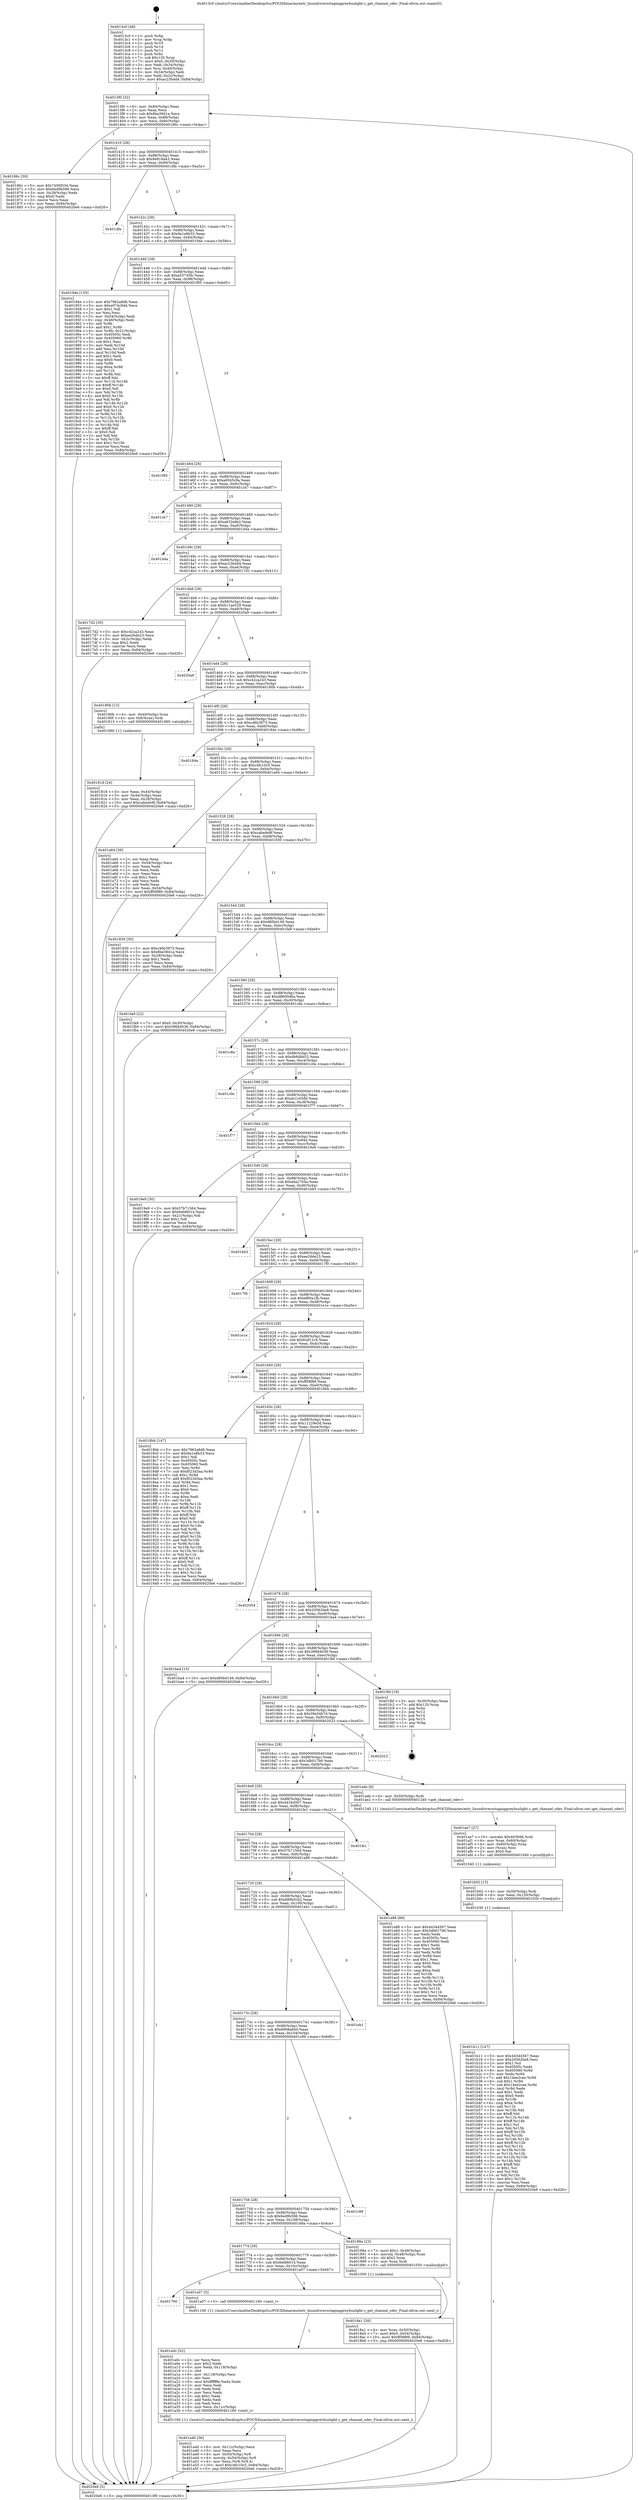 digraph "0x4013c0" {
  label = "0x4013c0 (/mnt/c/Users/mathe/Desktop/tcc/POCII/binaries/extr_linuxdriversstaginggreybuslight.c_get_channel_cdev_Final-ollvm.out::main(0))"
  labelloc = "t"
  node[shape=record]

  Entry [label="",width=0.3,height=0.3,shape=circle,fillcolor=black,style=filled]
  "0x4013f0" [label="{
     0x4013f0 [32]\l
     | [instrs]\l
     &nbsp;&nbsp;0x4013f0 \<+6\>: mov -0x84(%rbp),%eax\l
     &nbsp;&nbsp;0x4013f6 \<+2\>: mov %eax,%ecx\l
     &nbsp;&nbsp;0x4013f8 \<+6\>: sub $0x8be39d1a,%ecx\l
     &nbsp;&nbsp;0x4013fe \<+6\>: mov %eax,-0x88(%rbp)\l
     &nbsp;&nbsp;0x401404 \<+6\>: mov %ecx,-0x8c(%rbp)\l
     &nbsp;&nbsp;0x40140a \<+6\>: je 000000000040186c \<main+0x4ac\>\l
  }"]
  "0x40186c" [label="{
     0x40186c [30]\l
     | [instrs]\l
     &nbsp;&nbsp;0x40186c \<+5\>: mov $0x7456f334,%eax\l
     &nbsp;&nbsp;0x401871 \<+5\>: mov $0x6ed9b586,%ecx\l
     &nbsp;&nbsp;0x401876 \<+3\>: mov -0x28(%rbp),%edx\l
     &nbsp;&nbsp;0x401879 \<+3\>: cmp $0x0,%edx\l
     &nbsp;&nbsp;0x40187c \<+3\>: cmove %ecx,%eax\l
     &nbsp;&nbsp;0x40187f \<+6\>: mov %eax,-0x84(%rbp)\l
     &nbsp;&nbsp;0x401885 \<+5\>: jmp 00000000004020e6 \<main+0xd26\>\l
  }"]
  "0x401410" [label="{
     0x401410 [28]\l
     | [instrs]\l
     &nbsp;&nbsp;0x401410 \<+5\>: jmp 0000000000401415 \<main+0x55\>\l
     &nbsp;&nbsp;0x401415 \<+6\>: mov -0x88(%rbp),%eax\l
     &nbsp;&nbsp;0x40141b \<+5\>: sub $0x8e818a43,%eax\l
     &nbsp;&nbsp;0x401420 \<+6\>: mov %eax,-0x90(%rbp)\l
     &nbsp;&nbsp;0x401426 \<+6\>: je 0000000000401dfa \<main+0xa3a\>\l
  }"]
  Exit [label="",width=0.3,height=0.3,shape=circle,fillcolor=black,style=filled,peripheries=2]
  "0x401dfa" [label="{
     0x401dfa\l
  }", style=dashed]
  "0x40142c" [label="{
     0x40142c [28]\l
     | [instrs]\l
     &nbsp;&nbsp;0x40142c \<+5\>: jmp 0000000000401431 \<main+0x71\>\l
     &nbsp;&nbsp;0x401431 \<+6\>: mov -0x88(%rbp),%eax\l
     &nbsp;&nbsp;0x401437 \<+5\>: sub $0x9a1e8b33,%eax\l
     &nbsp;&nbsp;0x40143c \<+6\>: mov %eax,-0x94(%rbp)\l
     &nbsp;&nbsp;0x401442 \<+6\>: je 000000000040194e \<main+0x58e\>\l
  }"]
  "0x401b11" [label="{
     0x401b11 [147]\l
     | [instrs]\l
     &nbsp;&nbsp;0x401b11 \<+5\>: mov $0x44344567,%eax\l
     &nbsp;&nbsp;0x401b16 \<+5\>: mov $0x20562be8,%esi\l
     &nbsp;&nbsp;0x401b1b \<+2\>: mov $0x1,%cl\l
     &nbsp;&nbsp;0x401b1d \<+7\>: mov 0x40505c,%edx\l
     &nbsp;&nbsp;0x401b24 \<+8\>: mov 0x405060,%r8d\l
     &nbsp;&nbsp;0x401b2c \<+3\>: mov %edx,%r9d\l
     &nbsp;&nbsp;0x401b2f \<+7\>: add $0x14ee2cee,%r9d\l
     &nbsp;&nbsp;0x401b36 \<+4\>: sub $0x1,%r9d\l
     &nbsp;&nbsp;0x401b3a \<+7\>: sub $0x14ee2cee,%r9d\l
     &nbsp;&nbsp;0x401b41 \<+4\>: imul %r9d,%edx\l
     &nbsp;&nbsp;0x401b45 \<+3\>: and $0x1,%edx\l
     &nbsp;&nbsp;0x401b48 \<+3\>: cmp $0x0,%edx\l
     &nbsp;&nbsp;0x401b4b \<+4\>: sete %r10b\l
     &nbsp;&nbsp;0x401b4f \<+4\>: cmp $0xa,%r8d\l
     &nbsp;&nbsp;0x401b53 \<+4\>: setl %r11b\l
     &nbsp;&nbsp;0x401b57 \<+3\>: mov %r10b,%bl\l
     &nbsp;&nbsp;0x401b5a \<+3\>: xor $0xff,%bl\l
     &nbsp;&nbsp;0x401b5d \<+3\>: mov %r11b,%r14b\l
     &nbsp;&nbsp;0x401b60 \<+4\>: xor $0xff,%r14b\l
     &nbsp;&nbsp;0x401b64 \<+3\>: xor $0x1,%cl\l
     &nbsp;&nbsp;0x401b67 \<+3\>: mov %bl,%r15b\l
     &nbsp;&nbsp;0x401b6a \<+4\>: and $0xff,%r15b\l
     &nbsp;&nbsp;0x401b6e \<+3\>: and %cl,%r10b\l
     &nbsp;&nbsp;0x401b71 \<+3\>: mov %r14b,%r12b\l
     &nbsp;&nbsp;0x401b74 \<+4\>: and $0xff,%r12b\l
     &nbsp;&nbsp;0x401b78 \<+3\>: and %cl,%r11b\l
     &nbsp;&nbsp;0x401b7b \<+3\>: or %r10b,%r15b\l
     &nbsp;&nbsp;0x401b7e \<+3\>: or %r11b,%r12b\l
     &nbsp;&nbsp;0x401b81 \<+3\>: xor %r12b,%r15b\l
     &nbsp;&nbsp;0x401b84 \<+3\>: or %r14b,%bl\l
     &nbsp;&nbsp;0x401b87 \<+3\>: xor $0xff,%bl\l
     &nbsp;&nbsp;0x401b8a \<+3\>: or $0x1,%cl\l
     &nbsp;&nbsp;0x401b8d \<+2\>: and %cl,%bl\l
     &nbsp;&nbsp;0x401b8f \<+3\>: or %bl,%r15b\l
     &nbsp;&nbsp;0x401b92 \<+4\>: test $0x1,%r15b\l
     &nbsp;&nbsp;0x401b96 \<+3\>: cmovne %esi,%eax\l
     &nbsp;&nbsp;0x401b99 \<+6\>: mov %eax,-0x84(%rbp)\l
     &nbsp;&nbsp;0x401b9f \<+5\>: jmp 00000000004020e6 \<main+0xd26\>\l
  }"]
  "0x40194e" [label="{
     0x40194e [155]\l
     | [instrs]\l
     &nbsp;&nbsp;0x40194e \<+5\>: mov $0x7962a8d6,%eax\l
     &nbsp;&nbsp;0x401953 \<+5\>: mov $0xe074c94d,%ecx\l
     &nbsp;&nbsp;0x401958 \<+2\>: mov $0x1,%dl\l
     &nbsp;&nbsp;0x40195a \<+2\>: xor %esi,%esi\l
     &nbsp;&nbsp;0x40195c \<+3\>: mov -0x54(%rbp),%edi\l
     &nbsp;&nbsp;0x40195f \<+3\>: cmp -0x48(%rbp),%edi\l
     &nbsp;&nbsp;0x401962 \<+4\>: setl %r8b\l
     &nbsp;&nbsp;0x401966 \<+4\>: and $0x1,%r8b\l
     &nbsp;&nbsp;0x40196a \<+4\>: mov %r8b,-0x21(%rbp)\l
     &nbsp;&nbsp;0x40196e \<+7\>: mov 0x40505c,%edi\l
     &nbsp;&nbsp;0x401975 \<+8\>: mov 0x405060,%r9d\l
     &nbsp;&nbsp;0x40197d \<+3\>: sub $0x1,%esi\l
     &nbsp;&nbsp;0x401980 \<+3\>: mov %edi,%r10d\l
     &nbsp;&nbsp;0x401983 \<+3\>: add %esi,%r10d\l
     &nbsp;&nbsp;0x401986 \<+4\>: imul %r10d,%edi\l
     &nbsp;&nbsp;0x40198a \<+3\>: and $0x1,%edi\l
     &nbsp;&nbsp;0x40198d \<+3\>: cmp $0x0,%edi\l
     &nbsp;&nbsp;0x401990 \<+4\>: sete %r8b\l
     &nbsp;&nbsp;0x401994 \<+4\>: cmp $0xa,%r9d\l
     &nbsp;&nbsp;0x401998 \<+4\>: setl %r11b\l
     &nbsp;&nbsp;0x40199c \<+3\>: mov %r8b,%bl\l
     &nbsp;&nbsp;0x40199f \<+3\>: xor $0xff,%bl\l
     &nbsp;&nbsp;0x4019a2 \<+3\>: mov %r11b,%r14b\l
     &nbsp;&nbsp;0x4019a5 \<+4\>: xor $0xff,%r14b\l
     &nbsp;&nbsp;0x4019a9 \<+3\>: xor $0x0,%dl\l
     &nbsp;&nbsp;0x4019ac \<+3\>: mov %bl,%r15b\l
     &nbsp;&nbsp;0x4019af \<+4\>: and $0x0,%r15b\l
     &nbsp;&nbsp;0x4019b3 \<+3\>: and %dl,%r8b\l
     &nbsp;&nbsp;0x4019b6 \<+3\>: mov %r14b,%r12b\l
     &nbsp;&nbsp;0x4019b9 \<+4\>: and $0x0,%r12b\l
     &nbsp;&nbsp;0x4019bd \<+3\>: and %dl,%r11b\l
     &nbsp;&nbsp;0x4019c0 \<+3\>: or %r8b,%r15b\l
     &nbsp;&nbsp;0x4019c3 \<+3\>: or %r11b,%r12b\l
     &nbsp;&nbsp;0x4019c6 \<+3\>: xor %r12b,%r15b\l
     &nbsp;&nbsp;0x4019c9 \<+3\>: or %r14b,%bl\l
     &nbsp;&nbsp;0x4019cc \<+3\>: xor $0xff,%bl\l
     &nbsp;&nbsp;0x4019cf \<+3\>: or $0x0,%dl\l
     &nbsp;&nbsp;0x4019d2 \<+2\>: and %dl,%bl\l
     &nbsp;&nbsp;0x4019d4 \<+3\>: or %bl,%r15b\l
     &nbsp;&nbsp;0x4019d7 \<+4\>: test $0x1,%r15b\l
     &nbsp;&nbsp;0x4019db \<+3\>: cmovne %ecx,%eax\l
     &nbsp;&nbsp;0x4019de \<+6\>: mov %eax,-0x84(%rbp)\l
     &nbsp;&nbsp;0x4019e4 \<+5\>: jmp 00000000004020e6 \<main+0xd26\>\l
  }"]
  "0x401448" [label="{
     0x401448 [28]\l
     | [instrs]\l
     &nbsp;&nbsp;0x401448 \<+5\>: jmp 000000000040144d \<main+0x8d\>\l
     &nbsp;&nbsp;0x40144d \<+6\>: mov -0x88(%rbp),%eax\l
     &nbsp;&nbsp;0x401453 \<+5\>: sub $0xa53745fc,%eax\l
     &nbsp;&nbsp;0x401458 \<+6\>: mov %eax,-0x98(%rbp)\l
     &nbsp;&nbsp;0x40145e \<+6\>: je 0000000000401f95 \<main+0xbd5\>\l
  }"]
  "0x401b02" [label="{
     0x401b02 [15]\l
     | [instrs]\l
     &nbsp;&nbsp;0x401b02 \<+4\>: mov -0x50(%rbp),%rdi\l
     &nbsp;&nbsp;0x401b06 \<+6\>: mov %eax,-0x120(%rbp)\l
     &nbsp;&nbsp;0x401b0c \<+5\>: call 0000000000401030 \<free@plt\>\l
     | [calls]\l
     &nbsp;&nbsp;0x401030 \{1\} (unknown)\l
  }"]
  "0x401f95" [label="{
     0x401f95\l
  }", style=dashed]
  "0x401464" [label="{
     0x401464 [28]\l
     | [instrs]\l
     &nbsp;&nbsp;0x401464 \<+5\>: jmp 0000000000401469 \<main+0xa9\>\l
     &nbsp;&nbsp;0x401469 \<+6\>: mov -0x88(%rbp),%eax\l
     &nbsp;&nbsp;0x40146f \<+5\>: sub $0xa6045c9a,%eax\l
     &nbsp;&nbsp;0x401474 \<+6\>: mov %eax,-0x9c(%rbp)\l
     &nbsp;&nbsp;0x40147a \<+6\>: je 0000000000401cb7 \<main+0x8f7\>\l
  }"]
  "0x401ae7" [label="{
     0x401ae7 [27]\l
     | [instrs]\l
     &nbsp;&nbsp;0x401ae7 \<+10\>: movabs $0x4030d6,%rdi\l
     &nbsp;&nbsp;0x401af1 \<+4\>: mov %rax,-0x60(%rbp)\l
     &nbsp;&nbsp;0x401af5 \<+4\>: mov -0x60(%rbp),%rax\l
     &nbsp;&nbsp;0x401af9 \<+2\>: mov (%rax),%esi\l
     &nbsp;&nbsp;0x401afb \<+2\>: mov $0x0,%al\l
     &nbsp;&nbsp;0x401afd \<+5\>: call 0000000000401040 \<printf@plt\>\l
     | [calls]\l
     &nbsp;&nbsp;0x401040 \{1\} (unknown)\l
  }"]
  "0x401cb7" [label="{
     0x401cb7\l
  }", style=dashed]
  "0x401480" [label="{
     0x401480 [28]\l
     | [instrs]\l
     &nbsp;&nbsp;0x401480 \<+5\>: jmp 0000000000401485 \<main+0xc5\>\l
     &nbsp;&nbsp;0x401485 \<+6\>: mov -0x88(%rbp),%eax\l
     &nbsp;&nbsp;0x40148b \<+5\>: sub $0xa632e8e2,%eax\l
     &nbsp;&nbsp;0x401490 \<+6\>: mov %eax,-0xa0(%rbp)\l
     &nbsp;&nbsp;0x401496 \<+6\>: je 0000000000401d4a \<main+0x98a\>\l
  }"]
  "0x401a40" [label="{
     0x401a40 [36]\l
     | [instrs]\l
     &nbsp;&nbsp;0x401a40 \<+6\>: mov -0x11c(%rbp),%ecx\l
     &nbsp;&nbsp;0x401a46 \<+3\>: imul %eax,%ecx\l
     &nbsp;&nbsp;0x401a49 \<+4\>: mov -0x50(%rbp),%r8\l
     &nbsp;&nbsp;0x401a4d \<+4\>: movslq -0x54(%rbp),%r9\l
     &nbsp;&nbsp;0x401a51 \<+4\>: mov %ecx,(%r8,%r9,4)\l
     &nbsp;&nbsp;0x401a55 \<+10\>: movl $0xc4fc10c5,-0x84(%rbp)\l
     &nbsp;&nbsp;0x401a5f \<+5\>: jmp 00000000004020e6 \<main+0xd26\>\l
  }"]
  "0x401d4a" [label="{
     0x401d4a\l
  }", style=dashed]
  "0x40149c" [label="{
     0x40149c [28]\l
     | [instrs]\l
     &nbsp;&nbsp;0x40149c \<+5\>: jmp 00000000004014a1 \<main+0xe1\>\l
     &nbsp;&nbsp;0x4014a1 \<+6\>: mov -0x88(%rbp),%eax\l
     &nbsp;&nbsp;0x4014a7 \<+5\>: sub $0xac23b4d4,%eax\l
     &nbsp;&nbsp;0x4014ac \<+6\>: mov %eax,-0xa4(%rbp)\l
     &nbsp;&nbsp;0x4014b2 \<+6\>: je 00000000004017d2 \<main+0x412\>\l
  }"]
  "0x401a0c" [label="{
     0x401a0c [52]\l
     | [instrs]\l
     &nbsp;&nbsp;0x401a0c \<+2\>: xor %ecx,%ecx\l
     &nbsp;&nbsp;0x401a0e \<+5\>: mov $0x2,%edx\l
     &nbsp;&nbsp;0x401a13 \<+6\>: mov %edx,-0x118(%rbp)\l
     &nbsp;&nbsp;0x401a19 \<+1\>: cltd\l
     &nbsp;&nbsp;0x401a1a \<+6\>: mov -0x118(%rbp),%esi\l
     &nbsp;&nbsp;0x401a20 \<+2\>: idiv %esi\l
     &nbsp;&nbsp;0x401a22 \<+6\>: imul $0xfffffffe,%edx,%edx\l
     &nbsp;&nbsp;0x401a28 \<+2\>: mov %ecx,%edi\l
     &nbsp;&nbsp;0x401a2a \<+2\>: sub %edx,%edi\l
     &nbsp;&nbsp;0x401a2c \<+2\>: mov %ecx,%edx\l
     &nbsp;&nbsp;0x401a2e \<+3\>: sub $0x1,%edx\l
     &nbsp;&nbsp;0x401a31 \<+2\>: add %edx,%edi\l
     &nbsp;&nbsp;0x401a33 \<+2\>: sub %edi,%ecx\l
     &nbsp;&nbsp;0x401a35 \<+6\>: mov %ecx,-0x11c(%rbp)\l
     &nbsp;&nbsp;0x401a3b \<+5\>: call 0000000000401160 \<next_i\>\l
     | [calls]\l
     &nbsp;&nbsp;0x401160 \{1\} (/mnt/c/Users/mathe/Desktop/tcc/POCII/binaries/extr_linuxdriversstaginggreybuslight.c_get_channel_cdev_Final-ollvm.out::next_i)\l
  }"]
  "0x4017d2" [label="{
     0x4017d2 [30]\l
     | [instrs]\l
     &nbsp;&nbsp;0x4017d2 \<+5\>: mov $0xc42ca243,%eax\l
     &nbsp;&nbsp;0x4017d7 \<+5\>: mov $0xee26de23,%ecx\l
     &nbsp;&nbsp;0x4017dc \<+3\>: mov -0x2c(%rbp),%edx\l
     &nbsp;&nbsp;0x4017df \<+3\>: cmp $0x2,%edx\l
     &nbsp;&nbsp;0x4017e2 \<+3\>: cmovne %ecx,%eax\l
     &nbsp;&nbsp;0x4017e5 \<+6\>: mov %eax,-0x84(%rbp)\l
     &nbsp;&nbsp;0x4017eb \<+5\>: jmp 00000000004020e6 \<main+0xd26\>\l
  }"]
  "0x4014b8" [label="{
     0x4014b8 [28]\l
     | [instrs]\l
     &nbsp;&nbsp;0x4014b8 \<+5\>: jmp 00000000004014bd \<main+0xfd\>\l
     &nbsp;&nbsp;0x4014bd \<+6\>: mov -0x88(%rbp),%eax\l
     &nbsp;&nbsp;0x4014c3 \<+5\>: sub $0xb11ae529,%eax\l
     &nbsp;&nbsp;0x4014c8 \<+6\>: mov %eax,-0xa8(%rbp)\l
     &nbsp;&nbsp;0x4014ce \<+6\>: je 00000000004020a9 \<main+0xce9\>\l
  }"]
  "0x4020e6" [label="{
     0x4020e6 [5]\l
     | [instrs]\l
     &nbsp;&nbsp;0x4020e6 \<+5\>: jmp 00000000004013f0 \<main+0x30\>\l
  }"]
  "0x4013c0" [label="{
     0x4013c0 [48]\l
     | [instrs]\l
     &nbsp;&nbsp;0x4013c0 \<+1\>: push %rbp\l
     &nbsp;&nbsp;0x4013c1 \<+3\>: mov %rsp,%rbp\l
     &nbsp;&nbsp;0x4013c4 \<+2\>: push %r15\l
     &nbsp;&nbsp;0x4013c6 \<+2\>: push %r14\l
     &nbsp;&nbsp;0x4013c8 \<+2\>: push %r12\l
     &nbsp;&nbsp;0x4013ca \<+1\>: push %rbx\l
     &nbsp;&nbsp;0x4013cb \<+7\>: sub $0x120,%rsp\l
     &nbsp;&nbsp;0x4013d2 \<+7\>: movl $0x0,-0x30(%rbp)\l
     &nbsp;&nbsp;0x4013d9 \<+3\>: mov %edi,-0x34(%rbp)\l
     &nbsp;&nbsp;0x4013dc \<+4\>: mov %rsi,-0x40(%rbp)\l
     &nbsp;&nbsp;0x4013e0 \<+3\>: mov -0x34(%rbp),%edi\l
     &nbsp;&nbsp;0x4013e3 \<+3\>: mov %edi,-0x2c(%rbp)\l
     &nbsp;&nbsp;0x4013e6 \<+10\>: movl $0xac23b4d4,-0x84(%rbp)\l
  }"]
  "0x401790" [label="{
     0x401790\l
  }", style=dashed]
  "0x4020a9" [label="{
     0x4020a9\l
  }", style=dashed]
  "0x4014d4" [label="{
     0x4014d4 [28]\l
     | [instrs]\l
     &nbsp;&nbsp;0x4014d4 \<+5\>: jmp 00000000004014d9 \<main+0x119\>\l
     &nbsp;&nbsp;0x4014d9 \<+6\>: mov -0x88(%rbp),%eax\l
     &nbsp;&nbsp;0x4014df \<+5\>: sub $0xc42ca243,%eax\l
     &nbsp;&nbsp;0x4014e4 \<+6\>: mov %eax,-0xac(%rbp)\l
     &nbsp;&nbsp;0x4014ea \<+6\>: je 000000000040180b \<main+0x44b\>\l
  }"]
  "0x401a07" [label="{
     0x401a07 [5]\l
     | [instrs]\l
     &nbsp;&nbsp;0x401a07 \<+5\>: call 0000000000401160 \<next_i\>\l
     | [calls]\l
     &nbsp;&nbsp;0x401160 \{1\} (/mnt/c/Users/mathe/Desktop/tcc/POCII/binaries/extr_linuxdriversstaginggreybuslight.c_get_channel_cdev_Final-ollvm.out::next_i)\l
  }"]
  "0x40180b" [label="{
     0x40180b [13]\l
     | [instrs]\l
     &nbsp;&nbsp;0x40180b \<+4\>: mov -0x40(%rbp),%rax\l
     &nbsp;&nbsp;0x40180f \<+4\>: mov 0x8(%rax),%rdi\l
     &nbsp;&nbsp;0x401813 \<+5\>: call 0000000000401060 \<atoi@plt\>\l
     | [calls]\l
     &nbsp;&nbsp;0x401060 \{1\} (unknown)\l
  }"]
  "0x4014f0" [label="{
     0x4014f0 [28]\l
     | [instrs]\l
     &nbsp;&nbsp;0x4014f0 \<+5\>: jmp 00000000004014f5 \<main+0x135\>\l
     &nbsp;&nbsp;0x4014f5 \<+6\>: mov -0x88(%rbp),%eax\l
     &nbsp;&nbsp;0x4014fb \<+5\>: sub $0xc46b3973,%eax\l
     &nbsp;&nbsp;0x401500 \<+6\>: mov %eax,-0xb0(%rbp)\l
     &nbsp;&nbsp;0x401506 \<+6\>: je 000000000040184e \<main+0x48e\>\l
  }"]
  "0x401818" [label="{
     0x401818 [24]\l
     | [instrs]\l
     &nbsp;&nbsp;0x401818 \<+3\>: mov %eax,-0x44(%rbp)\l
     &nbsp;&nbsp;0x40181b \<+3\>: mov -0x44(%rbp),%eax\l
     &nbsp;&nbsp;0x40181e \<+3\>: mov %eax,-0x28(%rbp)\l
     &nbsp;&nbsp;0x401821 \<+10\>: movl $0xcabede9f,-0x84(%rbp)\l
     &nbsp;&nbsp;0x40182b \<+5\>: jmp 00000000004020e6 \<main+0xd26\>\l
  }"]
  "0x4018a1" [label="{
     0x4018a1 [26]\l
     | [instrs]\l
     &nbsp;&nbsp;0x4018a1 \<+4\>: mov %rax,-0x50(%rbp)\l
     &nbsp;&nbsp;0x4018a5 \<+7\>: movl $0x0,-0x54(%rbp)\l
     &nbsp;&nbsp;0x4018ac \<+10\>: movl $0xff58f89,-0x84(%rbp)\l
     &nbsp;&nbsp;0x4018b6 \<+5\>: jmp 00000000004020e6 \<main+0xd26\>\l
  }"]
  "0x40184e" [label="{
     0x40184e\l
  }", style=dashed]
  "0x40150c" [label="{
     0x40150c [28]\l
     | [instrs]\l
     &nbsp;&nbsp;0x40150c \<+5\>: jmp 0000000000401511 \<main+0x151\>\l
     &nbsp;&nbsp;0x401511 \<+6\>: mov -0x88(%rbp),%eax\l
     &nbsp;&nbsp;0x401517 \<+5\>: sub $0xc4fc10c5,%eax\l
     &nbsp;&nbsp;0x40151c \<+6\>: mov %eax,-0xb4(%rbp)\l
     &nbsp;&nbsp;0x401522 \<+6\>: je 0000000000401a64 \<main+0x6a4\>\l
  }"]
  "0x401774" [label="{
     0x401774 [28]\l
     | [instrs]\l
     &nbsp;&nbsp;0x401774 \<+5\>: jmp 0000000000401779 \<main+0x3b9\>\l
     &nbsp;&nbsp;0x401779 \<+6\>: mov -0x88(%rbp),%eax\l
     &nbsp;&nbsp;0x40177f \<+5\>: sub $0x6efd6014,%eax\l
     &nbsp;&nbsp;0x401784 \<+6\>: mov %eax,-0x10c(%rbp)\l
     &nbsp;&nbsp;0x40178a \<+6\>: je 0000000000401a07 \<main+0x647\>\l
  }"]
  "0x401a64" [label="{
     0x401a64 [36]\l
     | [instrs]\l
     &nbsp;&nbsp;0x401a64 \<+2\>: xor %eax,%eax\l
     &nbsp;&nbsp;0x401a66 \<+3\>: mov -0x54(%rbp),%ecx\l
     &nbsp;&nbsp;0x401a69 \<+2\>: mov %eax,%edx\l
     &nbsp;&nbsp;0x401a6b \<+2\>: sub %ecx,%edx\l
     &nbsp;&nbsp;0x401a6d \<+2\>: mov %eax,%ecx\l
     &nbsp;&nbsp;0x401a6f \<+3\>: sub $0x1,%ecx\l
     &nbsp;&nbsp;0x401a72 \<+2\>: add %ecx,%edx\l
     &nbsp;&nbsp;0x401a74 \<+2\>: sub %edx,%eax\l
     &nbsp;&nbsp;0x401a76 \<+3\>: mov %eax,-0x54(%rbp)\l
     &nbsp;&nbsp;0x401a79 \<+10\>: movl $0xff58f89,-0x84(%rbp)\l
     &nbsp;&nbsp;0x401a83 \<+5\>: jmp 00000000004020e6 \<main+0xd26\>\l
  }"]
  "0x401528" [label="{
     0x401528 [28]\l
     | [instrs]\l
     &nbsp;&nbsp;0x401528 \<+5\>: jmp 000000000040152d \<main+0x16d\>\l
     &nbsp;&nbsp;0x40152d \<+6\>: mov -0x88(%rbp),%eax\l
     &nbsp;&nbsp;0x401533 \<+5\>: sub $0xcabede9f,%eax\l
     &nbsp;&nbsp;0x401538 \<+6\>: mov %eax,-0xb8(%rbp)\l
     &nbsp;&nbsp;0x40153e \<+6\>: je 0000000000401830 \<main+0x470\>\l
  }"]
  "0x40188a" [label="{
     0x40188a [23]\l
     | [instrs]\l
     &nbsp;&nbsp;0x40188a \<+7\>: movl $0x1,-0x48(%rbp)\l
     &nbsp;&nbsp;0x401891 \<+4\>: movslq -0x48(%rbp),%rax\l
     &nbsp;&nbsp;0x401895 \<+4\>: shl $0x2,%rax\l
     &nbsp;&nbsp;0x401899 \<+3\>: mov %rax,%rdi\l
     &nbsp;&nbsp;0x40189c \<+5\>: call 0000000000401050 \<malloc@plt\>\l
     | [calls]\l
     &nbsp;&nbsp;0x401050 \{1\} (unknown)\l
  }"]
  "0x401830" [label="{
     0x401830 [30]\l
     | [instrs]\l
     &nbsp;&nbsp;0x401830 \<+5\>: mov $0xc46b3973,%eax\l
     &nbsp;&nbsp;0x401835 \<+5\>: mov $0x8be39d1a,%ecx\l
     &nbsp;&nbsp;0x40183a \<+3\>: mov -0x28(%rbp),%edx\l
     &nbsp;&nbsp;0x40183d \<+3\>: cmp $0x1,%edx\l
     &nbsp;&nbsp;0x401840 \<+3\>: cmovl %ecx,%eax\l
     &nbsp;&nbsp;0x401843 \<+6\>: mov %eax,-0x84(%rbp)\l
     &nbsp;&nbsp;0x401849 \<+5\>: jmp 00000000004020e6 \<main+0xd26\>\l
  }"]
  "0x401544" [label="{
     0x401544 [28]\l
     | [instrs]\l
     &nbsp;&nbsp;0x401544 \<+5\>: jmp 0000000000401549 \<main+0x189\>\l
     &nbsp;&nbsp;0x401549 \<+6\>: mov -0x88(%rbp),%eax\l
     &nbsp;&nbsp;0x40154f \<+5\>: sub $0xd80bd149,%eax\l
     &nbsp;&nbsp;0x401554 \<+6\>: mov %eax,-0xbc(%rbp)\l
     &nbsp;&nbsp;0x40155a \<+6\>: je 0000000000401fa9 \<main+0xbe9\>\l
  }"]
  "0x401758" [label="{
     0x401758 [28]\l
     | [instrs]\l
     &nbsp;&nbsp;0x401758 \<+5\>: jmp 000000000040175d \<main+0x39d\>\l
     &nbsp;&nbsp;0x40175d \<+6\>: mov -0x88(%rbp),%eax\l
     &nbsp;&nbsp;0x401763 \<+5\>: sub $0x6ed9b586,%eax\l
     &nbsp;&nbsp;0x401768 \<+6\>: mov %eax,-0x108(%rbp)\l
     &nbsp;&nbsp;0x40176e \<+6\>: je 000000000040188a \<main+0x4ca\>\l
  }"]
  "0x401fa9" [label="{
     0x401fa9 [22]\l
     | [instrs]\l
     &nbsp;&nbsp;0x401fa9 \<+7\>: movl $0x0,-0x30(%rbp)\l
     &nbsp;&nbsp;0x401fb0 \<+10\>: movl $0x39684036,-0x84(%rbp)\l
     &nbsp;&nbsp;0x401fba \<+5\>: jmp 00000000004020e6 \<main+0xd26\>\l
  }"]
  "0x401560" [label="{
     0x401560 [28]\l
     | [instrs]\l
     &nbsp;&nbsp;0x401560 \<+5\>: jmp 0000000000401565 \<main+0x1a5\>\l
     &nbsp;&nbsp;0x401565 \<+6\>: mov -0x88(%rbp),%eax\l
     &nbsp;&nbsp;0x40156b \<+5\>: sub $0xd8600d6a,%eax\l
     &nbsp;&nbsp;0x401570 \<+6\>: mov %eax,-0xc0(%rbp)\l
     &nbsp;&nbsp;0x401576 \<+6\>: je 0000000000401c8a \<main+0x8ca\>\l
  }"]
  "0x401c99" [label="{
     0x401c99\l
  }", style=dashed]
  "0x401c8a" [label="{
     0x401c8a\l
  }", style=dashed]
  "0x40157c" [label="{
     0x40157c [28]\l
     | [instrs]\l
     &nbsp;&nbsp;0x40157c \<+5\>: jmp 0000000000401581 \<main+0x1c1\>\l
     &nbsp;&nbsp;0x401581 \<+6\>: mov -0x88(%rbp),%eax\l
     &nbsp;&nbsp;0x401587 \<+5\>: sub $0xdb6dbb52,%eax\l
     &nbsp;&nbsp;0x40158c \<+6\>: mov %eax,-0xc4(%rbp)\l
     &nbsp;&nbsp;0x401592 \<+6\>: je 0000000000401c0e \<main+0x84e\>\l
  }"]
  "0x40173c" [label="{
     0x40173c [28]\l
     | [instrs]\l
     &nbsp;&nbsp;0x40173c \<+5\>: jmp 0000000000401741 \<main+0x381\>\l
     &nbsp;&nbsp;0x401741 \<+6\>: mov -0x88(%rbp),%eax\l
     &nbsp;&nbsp;0x401747 \<+5\>: sub $0x6908a844,%eax\l
     &nbsp;&nbsp;0x40174c \<+6\>: mov %eax,-0x104(%rbp)\l
     &nbsp;&nbsp;0x401752 \<+6\>: je 0000000000401c99 \<main+0x8d9\>\l
  }"]
  "0x401c0e" [label="{
     0x401c0e\l
  }", style=dashed]
  "0x401598" [label="{
     0x401598 [28]\l
     | [instrs]\l
     &nbsp;&nbsp;0x401598 \<+5\>: jmp 000000000040159d \<main+0x1dd\>\l
     &nbsp;&nbsp;0x40159d \<+6\>: mov -0x88(%rbp),%eax\l
     &nbsp;&nbsp;0x4015a3 \<+5\>: sub $0xdc1c03d0,%eax\l
     &nbsp;&nbsp;0x4015a8 \<+6\>: mov %eax,-0xc8(%rbp)\l
     &nbsp;&nbsp;0x4015ae \<+6\>: je 0000000000401f77 \<main+0xbb7\>\l
  }"]
  "0x401eb1" [label="{
     0x401eb1\l
  }", style=dashed]
  "0x401f77" [label="{
     0x401f77\l
  }", style=dashed]
  "0x4015b4" [label="{
     0x4015b4 [28]\l
     | [instrs]\l
     &nbsp;&nbsp;0x4015b4 \<+5\>: jmp 00000000004015b9 \<main+0x1f9\>\l
     &nbsp;&nbsp;0x4015b9 \<+6\>: mov -0x88(%rbp),%eax\l
     &nbsp;&nbsp;0x4015bf \<+5\>: sub $0xe074c94d,%eax\l
     &nbsp;&nbsp;0x4015c4 \<+6\>: mov %eax,-0xcc(%rbp)\l
     &nbsp;&nbsp;0x4015ca \<+6\>: je 00000000004019e9 \<main+0x629\>\l
  }"]
  "0x401720" [label="{
     0x401720 [28]\l
     | [instrs]\l
     &nbsp;&nbsp;0x401720 \<+5\>: jmp 0000000000401725 \<main+0x365\>\l
     &nbsp;&nbsp;0x401725 \<+6\>: mov -0x88(%rbp),%eax\l
     &nbsp;&nbsp;0x40172b \<+5\>: sub $0x689b5cb2,%eax\l
     &nbsp;&nbsp;0x401730 \<+6\>: mov %eax,-0x100(%rbp)\l
     &nbsp;&nbsp;0x401736 \<+6\>: je 0000000000401eb1 \<main+0xaf1\>\l
  }"]
  "0x4019e9" [label="{
     0x4019e9 [30]\l
     | [instrs]\l
     &nbsp;&nbsp;0x4019e9 \<+5\>: mov $0x57b71564,%eax\l
     &nbsp;&nbsp;0x4019ee \<+5\>: mov $0x6efd6014,%ecx\l
     &nbsp;&nbsp;0x4019f3 \<+3\>: mov -0x21(%rbp),%dl\l
     &nbsp;&nbsp;0x4019f6 \<+3\>: test $0x1,%dl\l
     &nbsp;&nbsp;0x4019f9 \<+3\>: cmovne %ecx,%eax\l
     &nbsp;&nbsp;0x4019fc \<+6\>: mov %eax,-0x84(%rbp)\l
     &nbsp;&nbsp;0x401a02 \<+5\>: jmp 00000000004020e6 \<main+0xd26\>\l
  }"]
  "0x4015d0" [label="{
     0x4015d0 [28]\l
     | [instrs]\l
     &nbsp;&nbsp;0x4015d0 \<+5\>: jmp 00000000004015d5 \<main+0x215\>\l
     &nbsp;&nbsp;0x4015d5 \<+6\>: mov -0x88(%rbp),%eax\l
     &nbsp;&nbsp;0x4015db \<+5\>: sub $0xe6a2704a,%eax\l
     &nbsp;&nbsp;0x4015e0 \<+6\>: mov %eax,-0xd0(%rbp)\l
     &nbsp;&nbsp;0x4015e6 \<+6\>: je 0000000000401bb3 \<main+0x7f3\>\l
  }"]
  "0x401a88" [label="{
     0x401a88 [86]\l
     | [instrs]\l
     &nbsp;&nbsp;0x401a88 \<+5\>: mov $0x44344567,%eax\l
     &nbsp;&nbsp;0x401a8d \<+5\>: mov $0x3db017b6,%ecx\l
     &nbsp;&nbsp;0x401a92 \<+2\>: xor %edx,%edx\l
     &nbsp;&nbsp;0x401a94 \<+7\>: mov 0x40505c,%esi\l
     &nbsp;&nbsp;0x401a9b \<+7\>: mov 0x405060,%edi\l
     &nbsp;&nbsp;0x401aa2 \<+3\>: sub $0x1,%edx\l
     &nbsp;&nbsp;0x401aa5 \<+3\>: mov %esi,%r8d\l
     &nbsp;&nbsp;0x401aa8 \<+3\>: add %edx,%r8d\l
     &nbsp;&nbsp;0x401aab \<+4\>: imul %r8d,%esi\l
     &nbsp;&nbsp;0x401aaf \<+3\>: and $0x1,%esi\l
     &nbsp;&nbsp;0x401ab2 \<+3\>: cmp $0x0,%esi\l
     &nbsp;&nbsp;0x401ab5 \<+4\>: sete %r9b\l
     &nbsp;&nbsp;0x401ab9 \<+3\>: cmp $0xa,%edi\l
     &nbsp;&nbsp;0x401abc \<+4\>: setl %r10b\l
     &nbsp;&nbsp;0x401ac0 \<+3\>: mov %r9b,%r11b\l
     &nbsp;&nbsp;0x401ac3 \<+3\>: and %r10b,%r11b\l
     &nbsp;&nbsp;0x401ac6 \<+3\>: xor %r10b,%r9b\l
     &nbsp;&nbsp;0x401ac9 \<+3\>: or %r9b,%r11b\l
     &nbsp;&nbsp;0x401acc \<+4\>: test $0x1,%r11b\l
     &nbsp;&nbsp;0x401ad0 \<+3\>: cmovne %ecx,%eax\l
     &nbsp;&nbsp;0x401ad3 \<+6\>: mov %eax,-0x84(%rbp)\l
     &nbsp;&nbsp;0x401ad9 \<+5\>: jmp 00000000004020e6 \<main+0xd26\>\l
  }"]
  "0x401bb3" [label="{
     0x401bb3\l
  }", style=dashed]
  "0x4015ec" [label="{
     0x4015ec [28]\l
     | [instrs]\l
     &nbsp;&nbsp;0x4015ec \<+5\>: jmp 00000000004015f1 \<main+0x231\>\l
     &nbsp;&nbsp;0x4015f1 \<+6\>: mov -0x88(%rbp),%eax\l
     &nbsp;&nbsp;0x4015f7 \<+5\>: sub $0xee26de23,%eax\l
     &nbsp;&nbsp;0x4015fc \<+6\>: mov %eax,-0xd4(%rbp)\l
     &nbsp;&nbsp;0x401602 \<+6\>: je 00000000004017f0 \<main+0x430\>\l
  }"]
  "0x401704" [label="{
     0x401704 [28]\l
     | [instrs]\l
     &nbsp;&nbsp;0x401704 \<+5\>: jmp 0000000000401709 \<main+0x349\>\l
     &nbsp;&nbsp;0x401709 \<+6\>: mov -0x88(%rbp),%eax\l
     &nbsp;&nbsp;0x40170f \<+5\>: sub $0x57b71564,%eax\l
     &nbsp;&nbsp;0x401714 \<+6\>: mov %eax,-0xfc(%rbp)\l
     &nbsp;&nbsp;0x40171a \<+6\>: je 0000000000401a88 \<main+0x6c8\>\l
  }"]
  "0x4017f0" [label="{
     0x4017f0\l
  }", style=dashed]
  "0x401608" [label="{
     0x401608 [28]\l
     | [instrs]\l
     &nbsp;&nbsp;0x401608 \<+5\>: jmp 000000000040160d \<main+0x24d\>\l
     &nbsp;&nbsp;0x40160d \<+6\>: mov -0x88(%rbp),%eax\l
     &nbsp;&nbsp;0x401613 \<+5\>: sub $0xef60a1fb,%eax\l
     &nbsp;&nbsp;0x401618 \<+6\>: mov %eax,-0xd8(%rbp)\l
     &nbsp;&nbsp;0x40161e \<+6\>: je 0000000000401e1e \<main+0xa5e\>\l
  }"]
  "0x401fe1" [label="{
     0x401fe1\l
  }", style=dashed]
  "0x401e1e" [label="{
     0x401e1e\l
  }", style=dashed]
  "0x401624" [label="{
     0x401624 [28]\l
     | [instrs]\l
     &nbsp;&nbsp;0x401624 \<+5\>: jmp 0000000000401629 \<main+0x269\>\l
     &nbsp;&nbsp;0x401629 \<+6\>: mov -0x88(%rbp),%eax\l
     &nbsp;&nbsp;0x40162f \<+5\>: sub $0xfcaf12c4,%eax\l
     &nbsp;&nbsp;0x401634 \<+6\>: mov %eax,-0xdc(%rbp)\l
     &nbsp;&nbsp;0x40163a \<+6\>: je 0000000000401deb \<main+0xa2b\>\l
  }"]
  "0x4016e8" [label="{
     0x4016e8 [28]\l
     | [instrs]\l
     &nbsp;&nbsp;0x4016e8 \<+5\>: jmp 00000000004016ed \<main+0x32d\>\l
     &nbsp;&nbsp;0x4016ed \<+6\>: mov -0x88(%rbp),%eax\l
     &nbsp;&nbsp;0x4016f3 \<+5\>: sub $0x44344567,%eax\l
     &nbsp;&nbsp;0x4016f8 \<+6\>: mov %eax,-0xf8(%rbp)\l
     &nbsp;&nbsp;0x4016fe \<+6\>: je 0000000000401fe1 \<main+0xc21\>\l
  }"]
  "0x401deb" [label="{
     0x401deb\l
  }", style=dashed]
  "0x401640" [label="{
     0x401640 [28]\l
     | [instrs]\l
     &nbsp;&nbsp;0x401640 \<+5\>: jmp 0000000000401645 \<main+0x285\>\l
     &nbsp;&nbsp;0x401645 \<+6\>: mov -0x88(%rbp),%eax\l
     &nbsp;&nbsp;0x40164b \<+5\>: sub $0xff58f89,%eax\l
     &nbsp;&nbsp;0x401650 \<+6\>: mov %eax,-0xe0(%rbp)\l
     &nbsp;&nbsp;0x401656 \<+6\>: je 00000000004018bb \<main+0x4fb\>\l
  }"]
  "0x401ade" [label="{
     0x401ade [9]\l
     | [instrs]\l
     &nbsp;&nbsp;0x401ade \<+4\>: mov -0x50(%rbp),%rdi\l
     &nbsp;&nbsp;0x401ae2 \<+5\>: call 0000000000401240 \<get_channel_cdev\>\l
     | [calls]\l
     &nbsp;&nbsp;0x401240 \{1\} (/mnt/c/Users/mathe/Desktop/tcc/POCII/binaries/extr_linuxdriversstaginggreybuslight.c_get_channel_cdev_Final-ollvm.out::get_channel_cdev)\l
  }"]
  "0x4018bb" [label="{
     0x4018bb [147]\l
     | [instrs]\l
     &nbsp;&nbsp;0x4018bb \<+5\>: mov $0x7962a8d6,%eax\l
     &nbsp;&nbsp;0x4018c0 \<+5\>: mov $0x9a1e8b33,%ecx\l
     &nbsp;&nbsp;0x4018c5 \<+2\>: mov $0x1,%dl\l
     &nbsp;&nbsp;0x4018c7 \<+7\>: mov 0x40505c,%esi\l
     &nbsp;&nbsp;0x4018ce \<+7\>: mov 0x405060,%edi\l
     &nbsp;&nbsp;0x4018d5 \<+3\>: mov %esi,%r8d\l
     &nbsp;&nbsp;0x4018d8 \<+7\>: sub $0xf023d3aa,%r8d\l
     &nbsp;&nbsp;0x4018df \<+4\>: sub $0x1,%r8d\l
     &nbsp;&nbsp;0x4018e3 \<+7\>: add $0xf023d3aa,%r8d\l
     &nbsp;&nbsp;0x4018ea \<+4\>: imul %r8d,%esi\l
     &nbsp;&nbsp;0x4018ee \<+3\>: and $0x1,%esi\l
     &nbsp;&nbsp;0x4018f1 \<+3\>: cmp $0x0,%esi\l
     &nbsp;&nbsp;0x4018f4 \<+4\>: sete %r9b\l
     &nbsp;&nbsp;0x4018f8 \<+3\>: cmp $0xa,%edi\l
     &nbsp;&nbsp;0x4018fb \<+4\>: setl %r10b\l
     &nbsp;&nbsp;0x4018ff \<+3\>: mov %r9b,%r11b\l
     &nbsp;&nbsp;0x401902 \<+4\>: xor $0xff,%r11b\l
     &nbsp;&nbsp;0x401906 \<+3\>: mov %r10b,%bl\l
     &nbsp;&nbsp;0x401909 \<+3\>: xor $0xff,%bl\l
     &nbsp;&nbsp;0x40190c \<+3\>: xor $0x0,%dl\l
     &nbsp;&nbsp;0x40190f \<+3\>: mov %r11b,%r14b\l
     &nbsp;&nbsp;0x401912 \<+4\>: and $0x0,%r14b\l
     &nbsp;&nbsp;0x401916 \<+3\>: and %dl,%r9b\l
     &nbsp;&nbsp;0x401919 \<+3\>: mov %bl,%r15b\l
     &nbsp;&nbsp;0x40191c \<+4\>: and $0x0,%r15b\l
     &nbsp;&nbsp;0x401920 \<+3\>: and %dl,%r10b\l
     &nbsp;&nbsp;0x401923 \<+3\>: or %r9b,%r14b\l
     &nbsp;&nbsp;0x401926 \<+3\>: or %r10b,%r15b\l
     &nbsp;&nbsp;0x401929 \<+3\>: xor %r15b,%r14b\l
     &nbsp;&nbsp;0x40192c \<+3\>: or %bl,%r11b\l
     &nbsp;&nbsp;0x40192f \<+4\>: xor $0xff,%r11b\l
     &nbsp;&nbsp;0x401933 \<+3\>: or $0x0,%dl\l
     &nbsp;&nbsp;0x401936 \<+3\>: and %dl,%r11b\l
     &nbsp;&nbsp;0x401939 \<+3\>: or %r11b,%r14b\l
     &nbsp;&nbsp;0x40193c \<+4\>: test $0x1,%r14b\l
     &nbsp;&nbsp;0x401940 \<+3\>: cmovne %ecx,%eax\l
     &nbsp;&nbsp;0x401943 \<+6\>: mov %eax,-0x84(%rbp)\l
     &nbsp;&nbsp;0x401949 \<+5\>: jmp 00000000004020e6 \<main+0xd26\>\l
  }"]
  "0x40165c" [label="{
     0x40165c [28]\l
     | [instrs]\l
     &nbsp;&nbsp;0x40165c \<+5\>: jmp 0000000000401661 \<main+0x2a1\>\l
     &nbsp;&nbsp;0x401661 \<+6\>: mov -0x88(%rbp),%eax\l
     &nbsp;&nbsp;0x401667 \<+5\>: sub $0x11229e3d,%eax\l
     &nbsp;&nbsp;0x40166c \<+6\>: mov %eax,-0xe4(%rbp)\l
     &nbsp;&nbsp;0x401672 \<+6\>: je 0000000000402054 \<main+0xc94\>\l
  }"]
  "0x4016cc" [label="{
     0x4016cc [28]\l
     | [instrs]\l
     &nbsp;&nbsp;0x4016cc \<+5\>: jmp 00000000004016d1 \<main+0x311\>\l
     &nbsp;&nbsp;0x4016d1 \<+6\>: mov -0x88(%rbp),%eax\l
     &nbsp;&nbsp;0x4016d7 \<+5\>: sub $0x3db017b6,%eax\l
     &nbsp;&nbsp;0x4016dc \<+6\>: mov %eax,-0xf4(%rbp)\l
     &nbsp;&nbsp;0x4016e2 \<+6\>: je 0000000000401ade \<main+0x71e\>\l
  }"]
  "0x402054" [label="{
     0x402054\l
  }", style=dashed]
  "0x401678" [label="{
     0x401678 [28]\l
     | [instrs]\l
     &nbsp;&nbsp;0x401678 \<+5\>: jmp 000000000040167d \<main+0x2bd\>\l
     &nbsp;&nbsp;0x40167d \<+6\>: mov -0x88(%rbp),%eax\l
     &nbsp;&nbsp;0x401683 \<+5\>: sub $0x20562be8,%eax\l
     &nbsp;&nbsp;0x401688 \<+6\>: mov %eax,-0xe8(%rbp)\l
     &nbsp;&nbsp;0x40168e \<+6\>: je 0000000000401ba4 \<main+0x7e4\>\l
  }"]
  "0x402023" [label="{
     0x402023\l
  }", style=dashed]
  "0x401ba4" [label="{
     0x401ba4 [15]\l
     | [instrs]\l
     &nbsp;&nbsp;0x401ba4 \<+10\>: movl $0xd80bd149,-0x84(%rbp)\l
     &nbsp;&nbsp;0x401bae \<+5\>: jmp 00000000004020e6 \<main+0xd26\>\l
  }"]
  "0x401694" [label="{
     0x401694 [28]\l
     | [instrs]\l
     &nbsp;&nbsp;0x401694 \<+5\>: jmp 0000000000401699 \<main+0x2d9\>\l
     &nbsp;&nbsp;0x401699 \<+6\>: mov -0x88(%rbp),%eax\l
     &nbsp;&nbsp;0x40169f \<+5\>: sub $0x39684036,%eax\l
     &nbsp;&nbsp;0x4016a4 \<+6\>: mov %eax,-0xec(%rbp)\l
     &nbsp;&nbsp;0x4016aa \<+6\>: je 0000000000401fbf \<main+0xbff\>\l
  }"]
  "0x4016b0" [label="{
     0x4016b0 [28]\l
     | [instrs]\l
     &nbsp;&nbsp;0x4016b0 \<+5\>: jmp 00000000004016b5 \<main+0x2f5\>\l
     &nbsp;&nbsp;0x4016b5 \<+6\>: mov -0x88(%rbp),%eax\l
     &nbsp;&nbsp;0x4016bb \<+5\>: sub $0x39a54b7d,%eax\l
     &nbsp;&nbsp;0x4016c0 \<+6\>: mov %eax,-0xf0(%rbp)\l
     &nbsp;&nbsp;0x4016c6 \<+6\>: je 0000000000402023 \<main+0xc63\>\l
  }"]
  "0x401fbf" [label="{
     0x401fbf [19]\l
     | [instrs]\l
     &nbsp;&nbsp;0x401fbf \<+3\>: mov -0x30(%rbp),%eax\l
     &nbsp;&nbsp;0x401fc2 \<+7\>: add $0x120,%rsp\l
     &nbsp;&nbsp;0x401fc9 \<+1\>: pop %rbx\l
     &nbsp;&nbsp;0x401fca \<+2\>: pop %r12\l
     &nbsp;&nbsp;0x401fcc \<+2\>: pop %r14\l
     &nbsp;&nbsp;0x401fce \<+2\>: pop %r15\l
     &nbsp;&nbsp;0x401fd0 \<+1\>: pop %rbp\l
     &nbsp;&nbsp;0x401fd1 \<+1\>: ret\l
  }"]
  Entry -> "0x4013c0" [label=" 1"]
  "0x4013f0" -> "0x40186c" [label=" 1"]
  "0x4013f0" -> "0x401410" [label=" 17"]
  "0x401fbf" -> Exit [label=" 1"]
  "0x401410" -> "0x401dfa" [label=" 0"]
  "0x401410" -> "0x40142c" [label=" 17"]
  "0x401fa9" -> "0x4020e6" [label=" 1"]
  "0x40142c" -> "0x40194e" [label=" 2"]
  "0x40142c" -> "0x401448" [label=" 15"]
  "0x401ba4" -> "0x4020e6" [label=" 1"]
  "0x401448" -> "0x401f95" [label=" 0"]
  "0x401448" -> "0x401464" [label=" 15"]
  "0x401b11" -> "0x4020e6" [label=" 1"]
  "0x401464" -> "0x401cb7" [label=" 0"]
  "0x401464" -> "0x401480" [label=" 15"]
  "0x401b02" -> "0x401b11" [label=" 1"]
  "0x401480" -> "0x401d4a" [label=" 0"]
  "0x401480" -> "0x40149c" [label=" 15"]
  "0x401ae7" -> "0x401b02" [label=" 1"]
  "0x40149c" -> "0x4017d2" [label=" 1"]
  "0x40149c" -> "0x4014b8" [label=" 14"]
  "0x4017d2" -> "0x4020e6" [label=" 1"]
  "0x4013c0" -> "0x4013f0" [label=" 1"]
  "0x4020e6" -> "0x4013f0" [label=" 17"]
  "0x401ade" -> "0x401ae7" [label=" 1"]
  "0x4014b8" -> "0x4020a9" [label=" 0"]
  "0x4014b8" -> "0x4014d4" [label=" 14"]
  "0x401a88" -> "0x4020e6" [label=" 1"]
  "0x4014d4" -> "0x40180b" [label=" 1"]
  "0x4014d4" -> "0x4014f0" [label=" 13"]
  "0x40180b" -> "0x401818" [label=" 1"]
  "0x401818" -> "0x4020e6" [label=" 1"]
  "0x401a64" -> "0x4020e6" [label=" 1"]
  "0x4014f0" -> "0x40184e" [label=" 0"]
  "0x4014f0" -> "0x40150c" [label=" 13"]
  "0x401a0c" -> "0x401a40" [label=" 1"]
  "0x40150c" -> "0x401a64" [label=" 1"]
  "0x40150c" -> "0x401528" [label=" 12"]
  "0x401a07" -> "0x401a0c" [label=" 1"]
  "0x401528" -> "0x401830" [label=" 1"]
  "0x401528" -> "0x401544" [label=" 11"]
  "0x401830" -> "0x4020e6" [label=" 1"]
  "0x40186c" -> "0x4020e6" [label=" 1"]
  "0x401774" -> "0x401790" [label=" 0"]
  "0x401544" -> "0x401fa9" [label=" 1"]
  "0x401544" -> "0x401560" [label=" 10"]
  "0x401a40" -> "0x4020e6" [label=" 1"]
  "0x401560" -> "0x401c8a" [label=" 0"]
  "0x401560" -> "0x40157c" [label=" 10"]
  "0x4019e9" -> "0x4020e6" [label=" 2"]
  "0x40157c" -> "0x401c0e" [label=" 0"]
  "0x40157c" -> "0x401598" [label=" 10"]
  "0x4018bb" -> "0x4020e6" [label=" 2"]
  "0x401598" -> "0x401f77" [label=" 0"]
  "0x401598" -> "0x4015b4" [label=" 10"]
  "0x4018a1" -> "0x4020e6" [label=" 1"]
  "0x4015b4" -> "0x4019e9" [label=" 2"]
  "0x4015b4" -> "0x4015d0" [label=" 8"]
  "0x401758" -> "0x401774" [label=" 1"]
  "0x4015d0" -> "0x401bb3" [label=" 0"]
  "0x4015d0" -> "0x4015ec" [label=" 8"]
  "0x401758" -> "0x40188a" [label=" 1"]
  "0x4015ec" -> "0x4017f0" [label=" 0"]
  "0x4015ec" -> "0x401608" [label=" 8"]
  "0x40173c" -> "0x401758" [label=" 2"]
  "0x401608" -> "0x401e1e" [label=" 0"]
  "0x401608" -> "0x401624" [label=" 8"]
  "0x40173c" -> "0x401c99" [label=" 0"]
  "0x401624" -> "0x401deb" [label=" 0"]
  "0x401624" -> "0x401640" [label=" 8"]
  "0x401720" -> "0x40173c" [label=" 2"]
  "0x401640" -> "0x4018bb" [label=" 2"]
  "0x401640" -> "0x40165c" [label=" 6"]
  "0x401720" -> "0x401eb1" [label=" 0"]
  "0x40165c" -> "0x402054" [label=" 0"]
  "0x40165c" -> "0x401678" [label=" 6"]
  "0x401704" -> "0x401720" [label=" 2"]
  "0x401678" -> "0x401ba4" [label=" 1"]
  "0x401678" -> "0x401694" [label=" 5"]
  "0x401704" -> "0x401a88" [label=" 1"]
  "0x401694" -> "0x401fbf" [label=" 1"]
  "0x401694" -> "0x4016b0" [label=" 4"]
  "0x401774" -> "0x401a07" [label=" 1"]
  "0x4016b0" -> "0x402023" [label=" 0"]
  "0x4016b0" -> "0x4016cc" [label=" 4"]
  "0x40188a" -> "0x4018a1" [label=" 1"]
  "0x4016cc" -> "0x401ade" [label=" 1"]
  "0x4016cc" -> "0x4016e8" [label=" 3"]
  "0x40194e" -> "0x4020e6" [label=" 2"]
  "0x4016e8" -> "0x401fe1" [label=" 0"]
  "0x4016e8" -> "0x401704" [label=" 3"]
}
